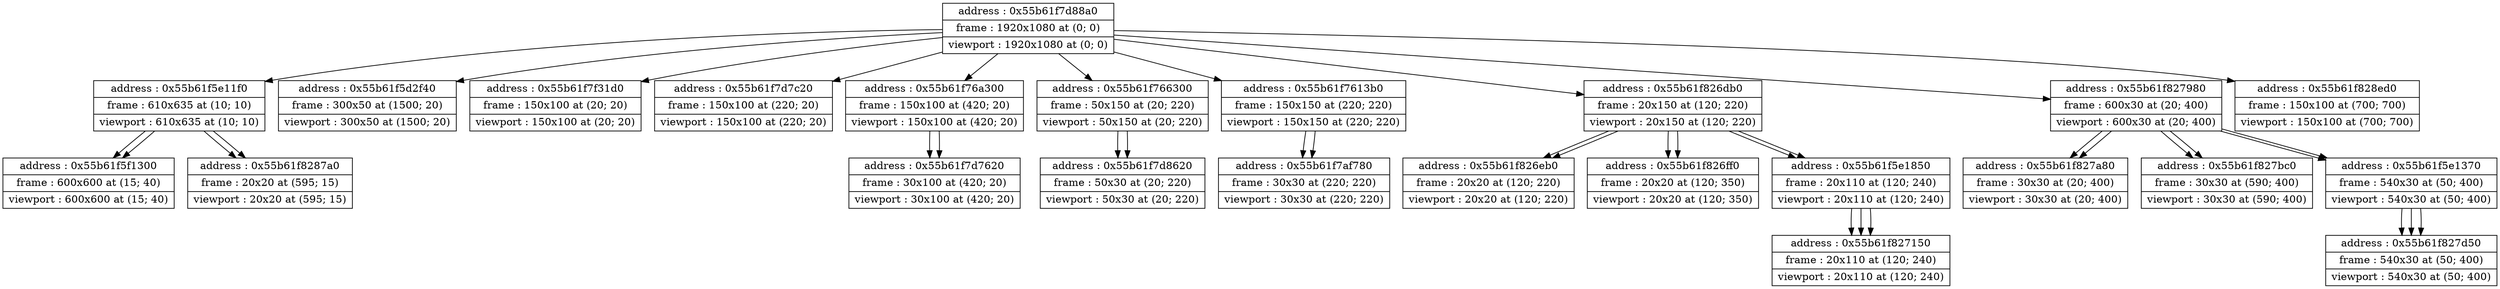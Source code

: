 digraph {
	node [shape=record]
	node0x55b61f5e11f0 [label = "{address : 0x55b61f5e11f0 |frame : 610x635 at (10; 10) |viewport : 610x635 at (10; 10)}"];

	 node0x55b61f5e11f0 -> node0x55b61f5f1300 [color=black];
	node0x55b61f5f1300 [label = "{address : 0x55b61f5f1300 |frame : 600x600 at (15; 40) |viewport : 600x600 at (15; 40)}"];

	 node0x55b61f5e11f0 -> node0x55b61f8287a0 [color=black];
	node0x55b61f8287a0 [label = "{address : 0x55b61f8287a0 |frame : 20x20 at (595; 15) |viewport : 20x20 at (595; 15)}"];

	node0x55b61f5d2f40 [label = "{address : 0x55b61f5d2f40 |frame : 300x50 at (1500; 20) |viewport : 300x50 at (1500; 20)}"];

	node0x55b61f827d50 [label = "{address : 0x55b61f827d50 |frame : 540x30 at (50; 400) |viewport : 540x30 at (50; 400)}"];

	node0x55b61f827a80 [label = "{address : 0x55b61f827a80 |frame : 30x30 at (20; 400) |viewport : 30x30 at (20; 400)}"];

	node0x55b61f7d88a0 [label = "{address : 0x55b61f7d88a0 |frame : 1920x1080 at (0; 0) |viewport : 1920x1080 at (0; 0)}"];

	 node0x55b61f7d88a0 -> node0x55b61f7f31d0 [color=black];
	node0x55b61f7f31d0 [label = "{address : 0x55b61f7f31d0 |frame : 150x100 at (20; 20) |viewport : 150x100 at (20; 20)}"];

	 node0x55b61f7d88a0 -> node0x55b61f7d7c20 [color=black];
	node0x55b61f7d7c20 [label = "{address : 0x55b61f7d7c20 |frame : 150x100 at (220; 20) |viewport : 150x100 at (220; 20)}"];

	 node0x55b61f7d88a0 -> node0x55b61f76a300 [color=black];
	node0x55b61f76a300 [label = "{address : 0x55b61f76a300 |frame : 150x100 at (420; 20) |viewport : 150x100 at (420; 20)}"];

	 node0x55b61f76a300 -> node0x55b61f7d7620 [color=black];
	node0x55b61f7d7620 [label = "{address : 0x55b61f7d7620 |frame : 30x100 at (420; 20) |viewport : 30x100 at (420; 20)}"];

	 node0x55b61f7d88a0 -> node0x55b61f766300 [color=black];
	node0x55b61f766300 [label = "{address : 0x55b61f766300 |frame : 50x150 at (20; 220) |viewport : 50x150 at (20; 220)}"];

	 node0x55b61f766300 -> node0x55b61f7d8620 [color=black];
	node0x55b61f7d8620 [label = "{address : 0x55b61f7d8620 |frame : 50x30 at (20; 220) |viewport : 50x30 at (20; 220)}"];

	 node0x55b61f7d88a0 -> node0x55b61f7613b0 [color=black];
	node0x55b61f7613b0 [label = "{address : 0x55b61f7613b0 |frame : 150x150 at (220; 220) |viewport : 150x150 at (220; 220)}"];

	 node0x55b61f7613b0 -> node0x55b61f7af780 [color=black];
	node0x55b61f7af780 [label = "{address : 0x55b61f7af780 |frame : 30x30 at (220; 220) |viewport : 30x30 at (220; 220)}"];

	 node0x55b61f7d88a0 -> node0x55b61f826db0 [color=black];
	node0x55b61f826db0 [label = "{address : 0x55b61f826db0 |frame : 20x150 at (120; 220) |viewport : 20x150 at (120; 220)}"];

	 node0x55b61f826db0 -> node0x55b61f826eb0 [color=black];
	node0x55b61f826eb0 [label = "{address : 0x55b61f826eb0 |frame : 20x20 at (120; 220) |viewport : 20x20 at (120; 220)}"];

	 node0x55b61f826db0 -> node0x55b61f826ff0 [color=black];
	node0x55b61f826ff0 [label = "{address : 0x55b61f826ff0 |frame : 20x20 at (120; 350) |viewport : 20x20 at (120; 350)}"];

	 node0x55b61f826db0 -> node0x55b61f5e1850 [color=black];
	node0x55b61f5e1850 [label = "{address : 0x55b61f5e1850 |frame : 20x110 at (120; 240) |viewport : 20x110 at (120; 240)}"];

	 node0x55b61f5e1850 -> node0x55b61f827150 [color=black];
	node0x55b61f827150 [label = "{address : 0x55b61f827150 |frame : 20x110 at (120; 240) |viewport : 20x110 at (120; 240)}"];

	 node0x55b61f7d88a0 -> node0x55b61f827980 [color=black];
	node0x55b61f827980 [label = "{address : 0x55b61f827980 |frame : 600x30 at (20; 400) |viewport : 600x30 at (20; 400)}"];

	 node0x55b61f827980 -> node0x55b61f827a80 [color=black];
	node0x55b61f827a80 [label = "{address : 0x55b61f827a80 |frame : 30x30 at (20; 400) |viewport : 30x30 at (20; 400)}"];

	 node0x55b61f827980 -> node0x55b61f827bc0 [color=black];
	node0x55b61f827bc0 [label = "{address : 0x55b61f827bc0 |frame : 30x30 at (590; 400) |viewport : 30x30 at (590; 400)}"];

	 node0x55b61f827980 -> node0x55b61f5e1370 [color=black];
	node0x55b61f5e1370 [label = "{address : 0x55b61f5e1370 |frame : 540x30 at (50; 400) |viewport : 540x30 at (50; 400)}"];

	 node0x55b61f5e1370 -> node0x55b61f827d50 [color=black];
	node0x55b61f827d50 [label = "{address : 0x55b61f827d50 |frame : 540x30 at (50; 400) |viewport : 540x30 at (50; 400)}"];

	 node0x55b61f7d88a0 -> node0x55b61f5e11f0 [color=black];
	node0x55b61f5e11f0 [label = "{address : 0x55b61f5e11f0 |frame : 610x635 at (10; 10) |viewport : 610x635 at (10; 10)}"];

	 node0x55b61f5e11f0 -> node0x55b61f5f1300 [color=black];
	node0x55b61f5f1300 [label = "{address : 0x55b61f5f1300 |frame : 600x600 at (15; 40) |viewport : 600x600 at (15; 40)}"];

	 node0x55b61f5e11f0 -> node0x55b61f8287a0 [color=black];
	node0x55b61f8287a0 [label = "{address : 0x55b61f8287a0 |frame : 20x20 at (595; 15) |viewport : 20x20 at (595; 15)}"];

	 node0x55b61f7d88a0 -> node0x55b61f5d2f40 [color=black];
	node0x55b61f5d2f40 [label = "{address : 0x55b61f5d2f40 |frame : 300x50 at (1500; 20) |viewport : 300x50 at (1500; 20)}"];

	 node0x55b61f7d88a0 -> node0x55b61f828ed0 [color=black];
	node0x55b61f828ed0 [label = "{address : 0x55b61f828ed0 |frame : 150x100 at (700; 700) |viewport : 150x100 at (700; 700)}"];

	node0x55b61f826ff0 [label = "{address : 0x55b61f826ff0 |frame : 20x20 at (120; 350) |viewport : 20x20 at (120; 350)}"];

	node0x55b61f7f31d0 [label = "{address : 0x55b61f7f31d0 |frame : 150x100 at (20; 20) |viewport : 150x100 at (20; 20)}"];

	node0x55b61f827bc0 [label = "{address : 0x55b61f827bc0 |frame : 30x30 at (590; 400) |viewport : 30x30 at (590; 400)}"];

	node0x55b61f7af780 [label = "{address : 0x55b61f7af780 |frame : 30x30 at (220; 220) |viewport : 30x30 at (220; 220)}"];

	node0x55b61f827150 [label = "{address : 0x55b61f827150 |frame : 20x110 at (120; 240) |viewport : 20x110 at (120; 240)}"];

	node0x55b61f5f1300 [label = "{address : 0x55b61f5f1300 |frame : 600x600 at (15; 40) |viewport : 600x600 at (15; 40)}"];

	node0x55b61f827980 [label = "{address : 0x55b61f827980 |frame : 600x30 at (20; 400) |viewport : 600x30 at (20; 400)}"];

	 node0x55b61f827980 -> node0x55b61f827a80 [color=black];
	node0x55b61f827a80 [label = "{address : 0x55b61f827a80 |frame : 30x30 at (20; 400) |viewport : 30x30 at (20; 400)}"];

	 node0x55b61f827980 -> node0x55b61f827bc0 [color=black];
	node0x55b61f827bc0 [label = "{address : 0x55b61f827bc0 |frame : 30x30 at (590; 400) |viewport : 30x30 at (590; 400)}"];

	 node0x55b61f827980 -> node0x55b61f5e1370 [color=black];
	node0x55b61f5e1370 [label = "{address : 0x55b61f5e1370 |frame : 540x30 at (50; 400) |viewport : 540x30 at (50; 400)}"];

	 node0x55b61f5e1370 -> node0x55b61f827d50 [color=black];
	node0x55b61f827d50 [label = "{address : 0x55b61f827d50 |frame : 540x30 at (50; 400) |viewport : 540x30 at (50; 400)}"];

	node0x55b61f7d7c20 [label = "{address : 0x55b61f7d7c20 |frame : 150x100 at (220; 20) |viewport : 150x100 at (220; 20)}"];

	node0x55b61f5e1370 [label = "{address : 0x55b61f5e1370 |frame : 540x30 at (50; 400) |viewport : 540x30 at (50; 400)}"];

	 node0x55b61f5e1370 -> node0x55b61f827d50 [color=black];
	node0x55b61f827d50 [label = "{address : 0x55b61f827d50 |frame : 540x30 at (50; 400) |viewport : 540x30 at (50; 400)}"];

	node0x55b61f826eb0 [label = "{address : 0x55b61f826eb0 |frame : 20x20 at (120; 220) |viewport : 20x20 at (120; 220)}"];

	node0x55b61f76a300 [label = "{address : 0x55b61f76a300 |frame : 150x100 at (420; 20) |viewport : 150x100 at (420; 20)}"];

	 node0x55b61f76a300 -> node0x55b61f7d7620 [color=black];
	node0x55b61f7d7620 [label = "{address : 0x55b61f7d7620 |frame : 30x100 at (420; 20) |viewport : 30x100 at (420; 20)}"];

	node0x55b61f7d8620 [label = "{address : 0x55b61f7d8620 |frame : 50x30 at (20; 220) |viewport : 50x30 at (20; 220)}"];

	node0x55b61f7613b0 [label = "{address : 0x55b61f7613b0 |frame : 150x150 at (220; 220) |viewport : 150x150 at (220; 220)}"];

	 node0x55b61f7613b0 -> node0x55b61f7af780 [color=black];
	node0x55b61f7af780 [label = "{address : 0x55b61f7af780 |frame : 30x30 at (220; 220) |viewport : 30x30 at (220; 220)}"];

	node0x55b61f7d7620 [label = "{address : 0x55b61f7d7620 |frame : 30x100 at (420; 20) |viewport : 30x100 at (420; 20)}"];

	node0x55b61f766300 [label = "{address : 0x55b61f766300 |frame : 50x150 at (20; 220) |viewport : 50x150 at (20; 220)}"];

	 node0x55b61f766300 -> node0x55b61f7d8620 [color=black];
	node0x55b61f7d8620 [label = "{address : 0x55b61f7d8620 |frame : 50x30 at (20; 220) |viewport : 50x30 at (20; 220)}"];

	node0x55b61f826db0 [label = "{address : 0x55b61f826db0 |frame : 20x150 at (120; 220) |viewport : 20x150 at (120; 220)}"];

	 node0x55b61f826db0 -> node0x55b61f826eb0 [color=black];
	node0x55b61f826eb0 [label = "{address : 0x55b61f826eb0 |frame : 20x20 at (120; 220) |viewport : 20x20 at (120; 220)}"];

	 node0x55b61f826db0 -> node0x55b61f826ff0 [color=black];
	node0x55b61f826ff0 [label = "{address : 0x55b61f826ff0 |frame : 20x20 at (120; 350) |viewport : 20x20 at (120; 350)}"];

	 node0x55b61f826db0 -> node0x55b61f5e1850 [color=black];
	node0x55b61f5e1850 [label = "{address : 0x55b61f5e1850 |frame : 20x110 at (120; 240) |viewport : 20x110 at (120; 240)}"];

	 node0x55b61f5e1850 -> node0x55b61f827150 [color=black];
	node0x55b61f827150 [label = "{address : 0x55b61f827150 |frame : 20x110 at (120; 240) |viewport : 20x110 at (120; 240)}"];

	node0x55b61f828ed0 [label = "{address : 0x55b61f828ed0 |frame : 150x100 at (700; 700) |viewport : 150x100 at (700; 700)}"];

	node0x55b61f5e1850 [label = "{address : 0x55b61f5e1850 |frame : 20x110 at (120; 240) |viewport : 20x110 at (120; 240)}"];

	 node0x55b61f5e1850 -> node0x55b61f827150 [color=black];
	node0x55b61f827150 [label = "{address : 0x55b61f827150 |frame : 20x110 at (120; 240) |viewport : 20x110 at (120; 240)}"];

	node0x55b61f8287a0 [label = "{address : 0x55b61f8287a0 |frame : 20x20 at (595; 15) |viewport : 20x20 at (595; 15)}"];

}

